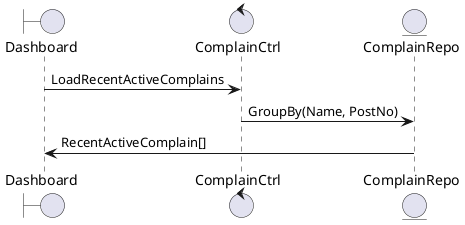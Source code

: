 @startuml

boundary Dashboard
control ComplainCtrl
entity ComplainRepo

Dashboard -> ComplainCtrl: LoadRecentActiveComplains
ComplainCtrl -> ComplainRepo: GroupBy(Name, PostNo)
ComplainRepo -> Dashboard: RecentActiveComplain[]

@enduml
